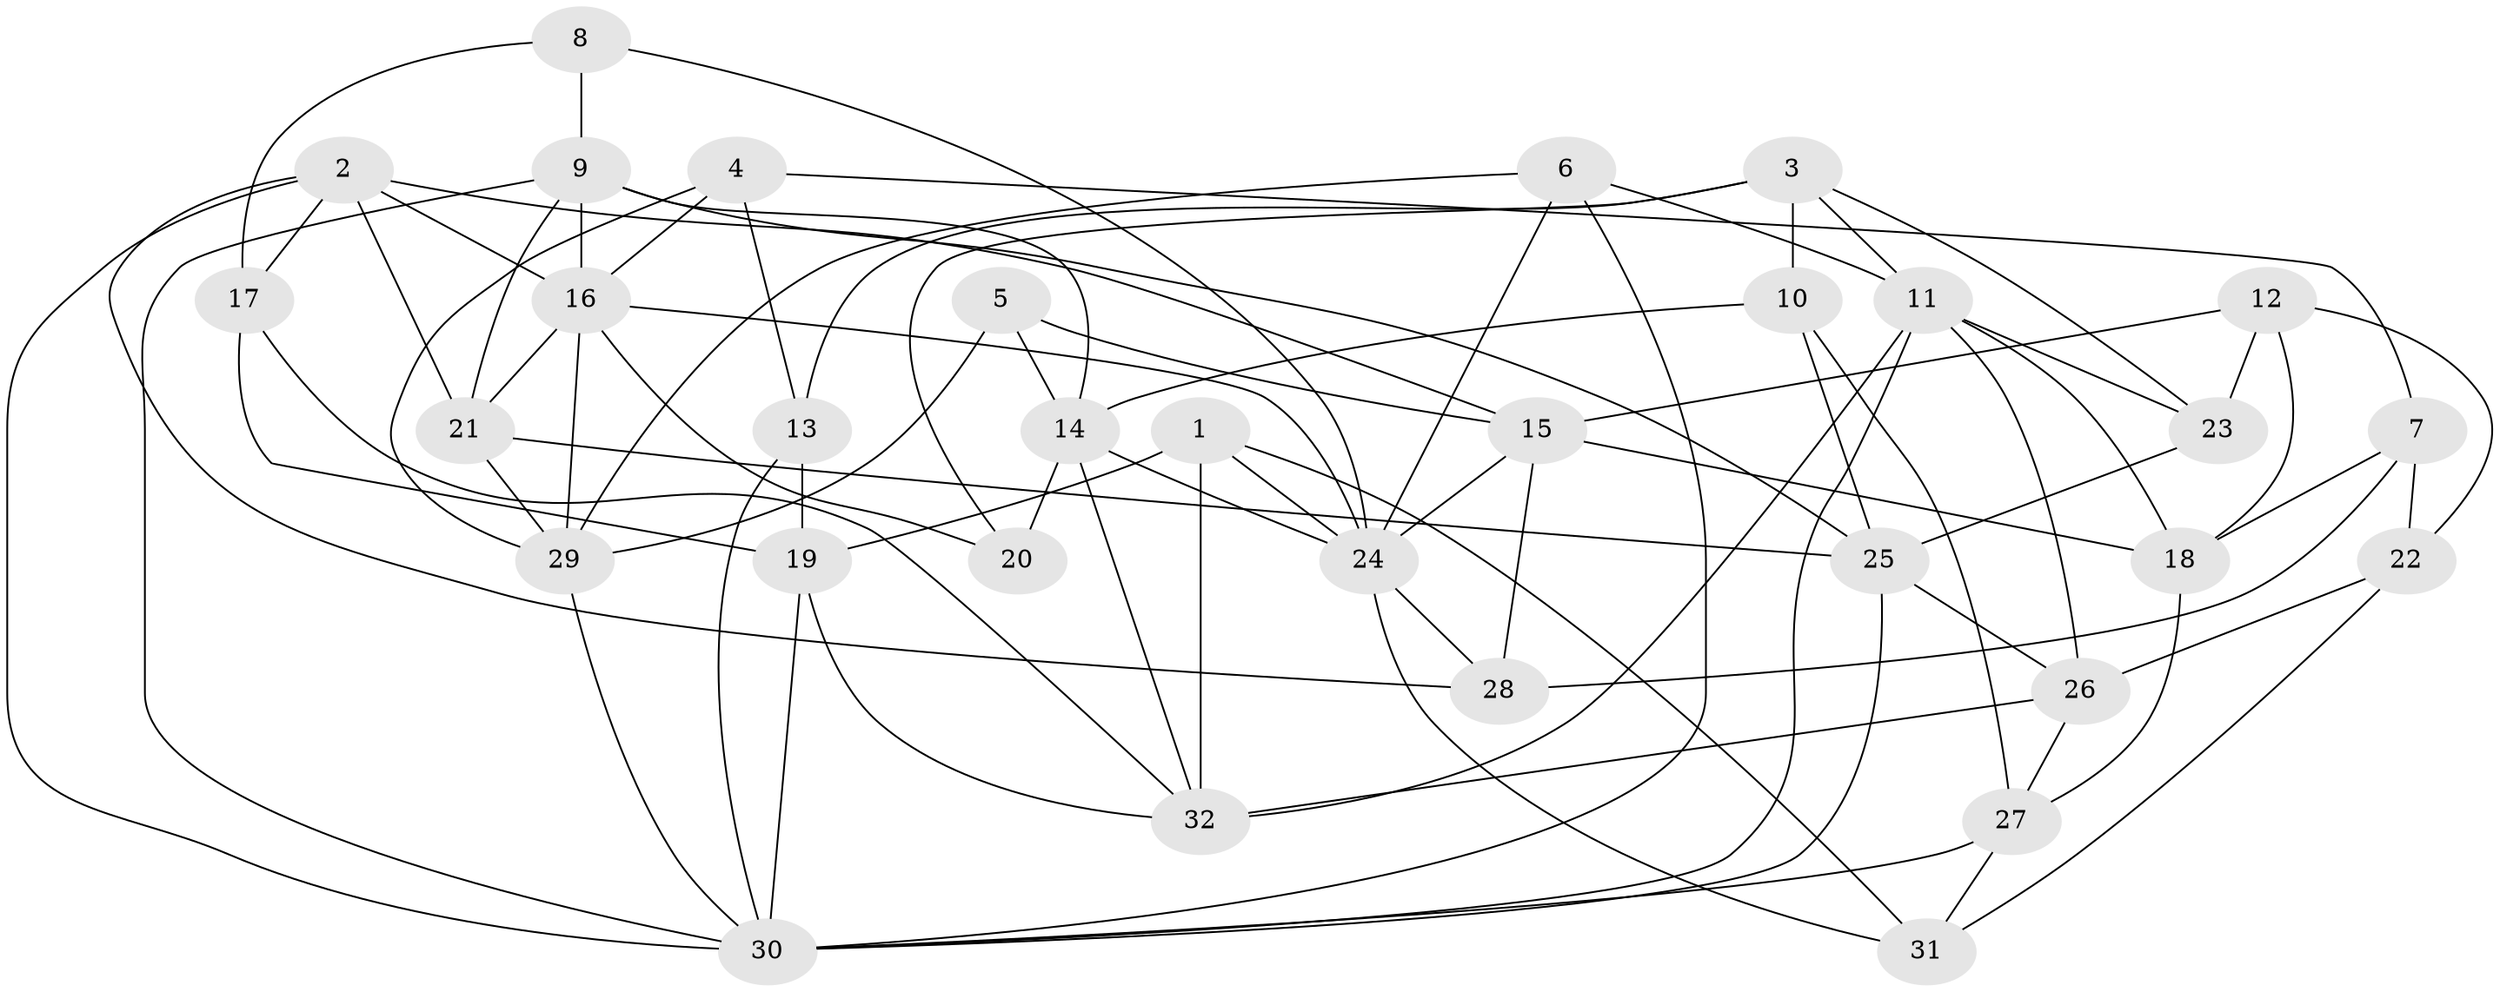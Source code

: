 // original degree distribution, {5: 0.25396825396825395, 3: 0.2698412698412698, 4: 0.30158730158730157, 6: 0.047619047619047616, 2: 0.09523809523809523, 8: 0.015873015873015872, 7: 0.015873015873015872}
// Generated by graph-tools (version 1.1) at 2025/02/03/09/25 03:02:09]
// undirected, 32 vertices, 80 edges
graph export_dot {
graph [start="1"]
  node [color=gray90,style=filled];
  1;
  2;
  3;
  4;
  5;
  6;
  7;
  8;
  9;
  10;
  11;
  12;
  13;
  14;
  15;
  16;
  17;
  18;
  19;
  20;
  21;
  22;
  23;
  24;
  25;
  26;
  27;
  28;
  29;
  30;
  31;
  32;
  1 -- 19 [weight=1.0];
  1 -- 24 [weight=1.0];
  1 -- 31 [weight=1.0];
  1 -- 32 [weight=1.0];
  2 -- 15 [weight=1.0];
  2 -- 16 [weight=1.0];
  2 -- 17 [weight=1.0];
  2 -- 21 [weight=1.0];
  2 -- 28 [weight=1.0];
  2 -- 30 [weight=1.0];
  3 -- 10 [weight=1.0];
  3 -- 11 [weight=1.0];
  3 -- 13 [weight=1.0];
  3 -- 20 [weight=1.0];
  3 -- 23 [weight=1.0];
  4 -- 7 [weight=1.0];
  4 -- 13 [weight=1.0];
  4 -- 16 [weight=1.0];
  4 -- 29 [weight=1.0];
  5 -- 14 [weight=1.0];
  5 -- 15 [weight=1.0];
  5 -- 29 [weight=1.0];
  6 -- 11 [weight=1.0];
  6 -- 24 [weight=1.0];
  6 -- 29 [weight=1.0];
  6 -- 30 [weight=1.0];
  7 -- 18 [weight=1.0];
  7 -- 22 [weight=1.0];
  7 -- 28 [weight=2.0];
  8 -- 9 [weight=1.0];
  8 -- 17 [weight=1.0];
  8 -- 24 [weight=1.0];
  9 -- 14 [weight=1.0];
  9 -- 16 [weight=1.0];
  9 -- 21 [weight=1.0];
  9 -- 25 [weight=1.0];
  9 -- 30 [weight=1.0];
  10 -- 14 [weight=1.0];
  10 -- 25 [weight=1.0];
  10 -- 27 [weight=1.0];
  11 -- 18 [weight=1.0];
  11 -- 23 [weight=1.0];
  11 -- 26 [weight=1.0];
  11 -- 30 [weight=1.0];
  11 -- 32 [weight=2.0];
  12 -- 15 [weight=1.0];
  12 -- 18 [weight=1.0];
  12 -- 22 [weight=1.0];
  12 -- 23 [weight=1.0];
  13 -- 19 [weight=2.0];
  13 -- 30 [weight=1.0];
  14 -- 20 [weight=2.0];
  14 -- 24 [weight=2.0];
  14 -- 32 [weight=1.0];
  15 -- 18 [weight=1.0];
  15 -- 24 [weight=1.0];
  15 -- 28 [weight=1.0];
  16 -- 20 [weight=1.0];
  16 -- 21 [weight=1.0];
  16 -- 24 [weight=1.0];
  16 -- 29 [weight=3.0];
  17 -- 19 [weight=1.0];
  17 -- 32 [weight=1.0];
  18 -- 27 [weight=1.0];
  19 -- 30 [weight=1.0];
  19 -- 32 [weight=1.0];
  21 -- 25 [weight=1.0];
  21 -- 29 [weight=1.0];
  22 -- 26 [weight=1.0];
  22 -- 31 [weight=1.0];
  23 -- 25 [weight=1.0];
  24 -- 28 [weight=1.0];
  24 -- 31 [weight=1.0];
  25 -- 26 [weight=1.0];
  25 -- 30 [weight=1.0];
  26 -- 27 [weight=1.0];
  26 -- 32 [weight=1.0];
  27 -- 30 [weight=1.0];
  27 -- 31 [weight=1.0];
  29 -- 30 [weight=1.0];
}
